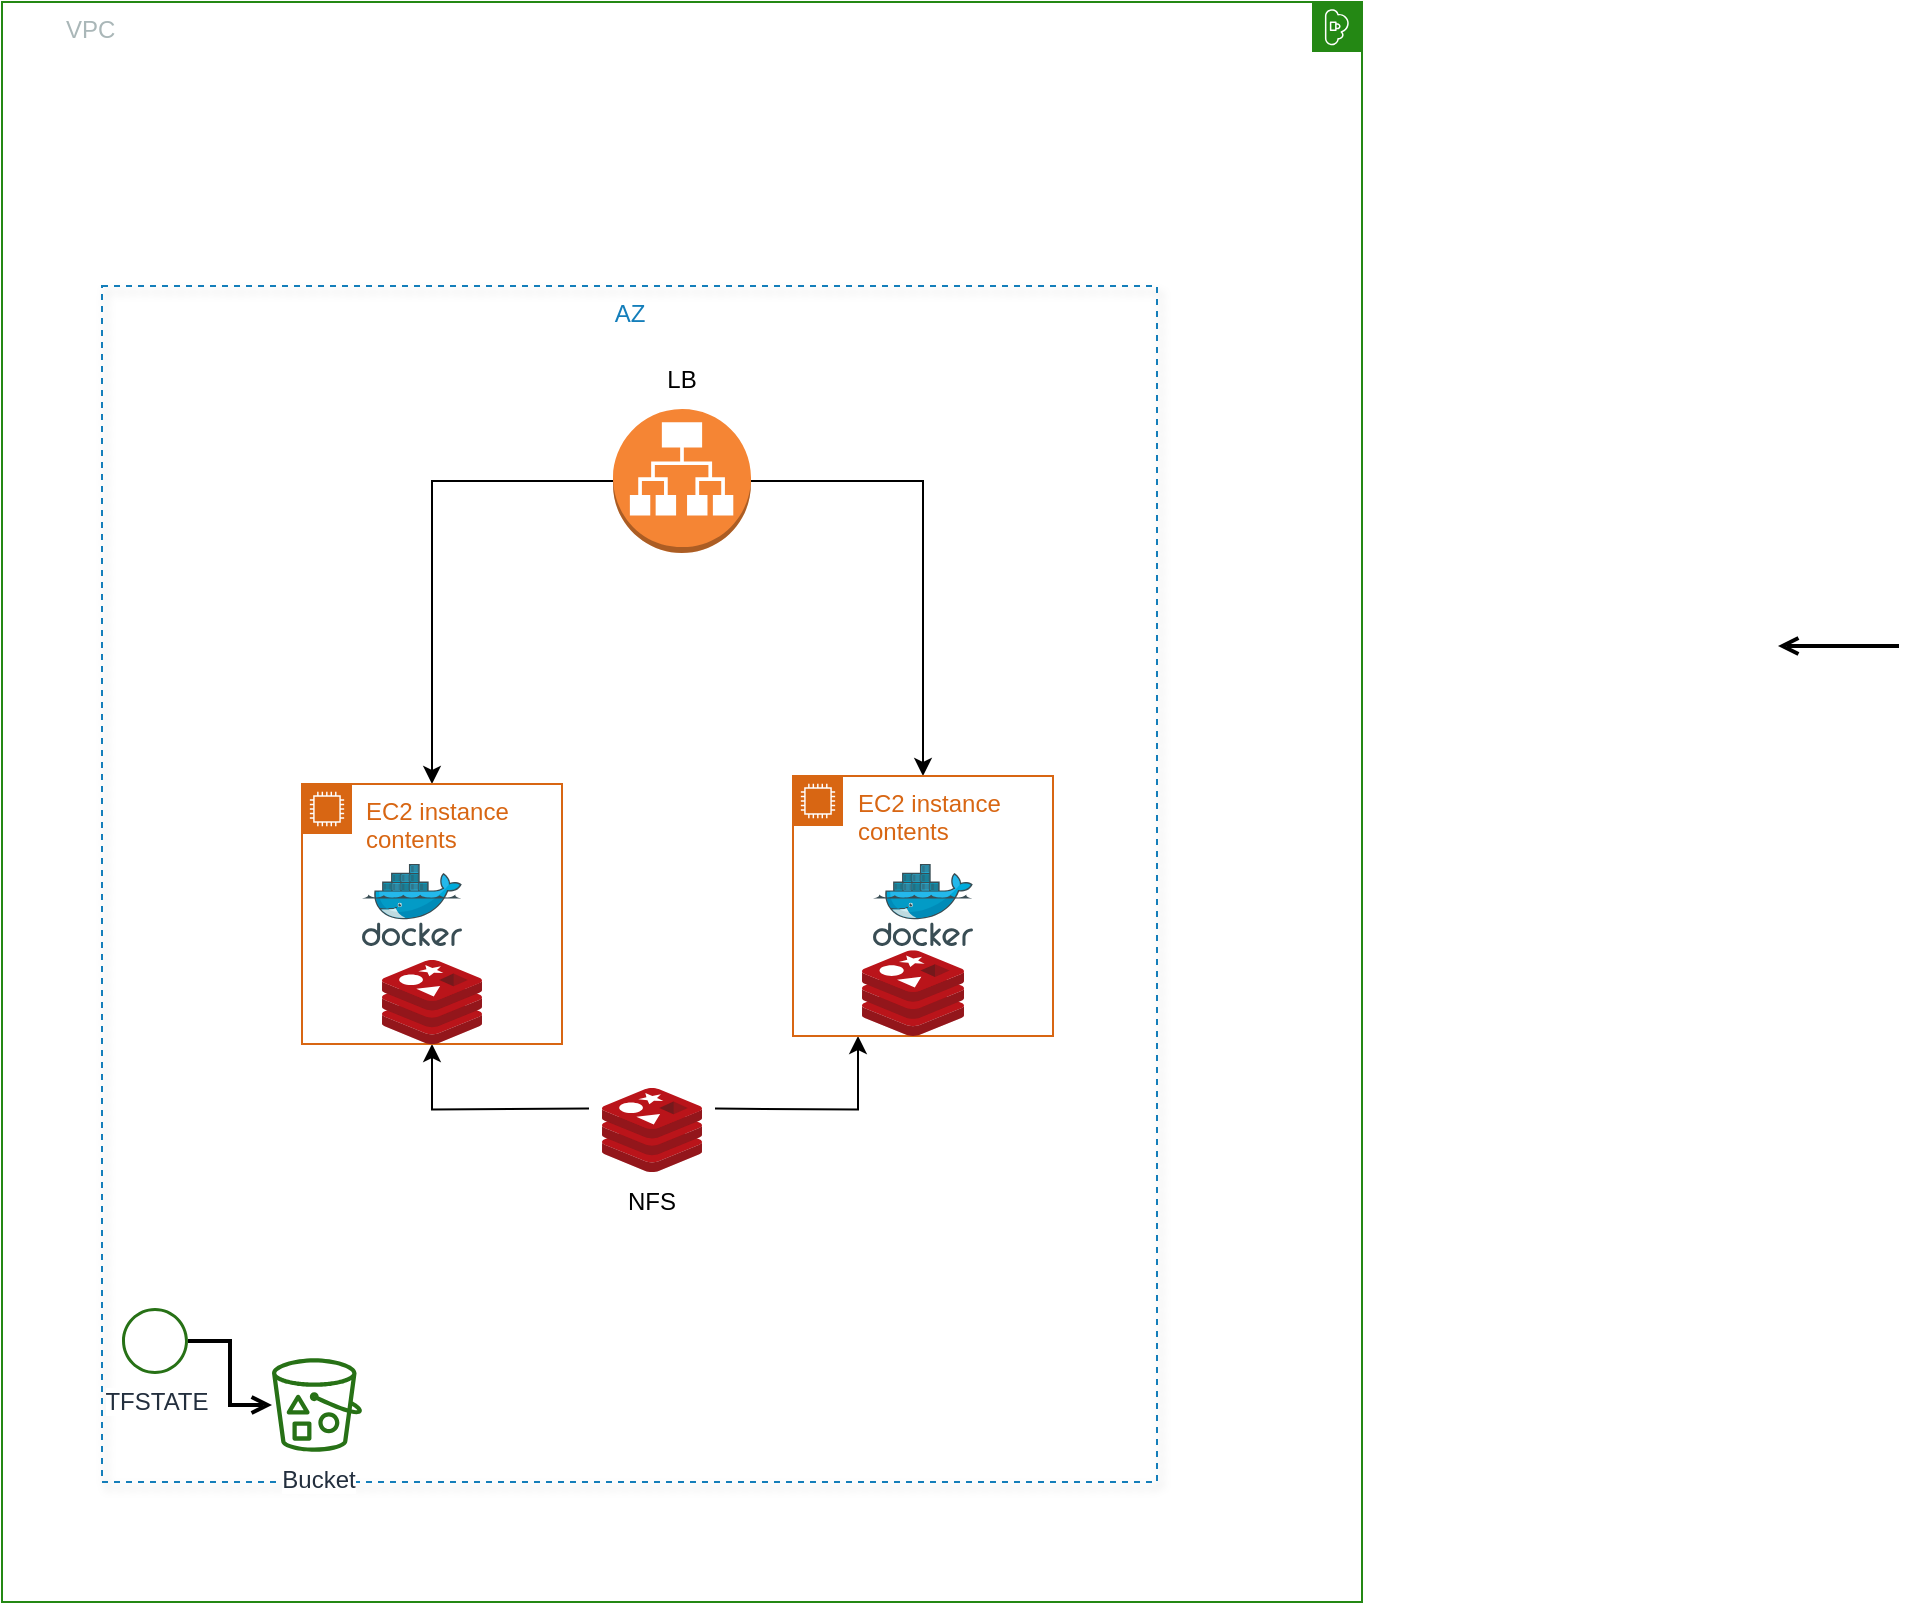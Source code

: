 <mxfile version="21.3.8" type="github">
  <diagram id="Ht1M8jgEwFfnCIfOTk4-" name="Page-1">
    <mxGraphModel dx="912" dy="591" grid="1" gridSize="10" guides="1" tooltips="1" connect="1" arrows="1" fold="1" page="1" pageScale="1" pageWidth="1169" pageHeight="827" math="0" shadow="0">
      <root>
        <mxCell id="0" />
        <mxCell id="1" parent="0" />
        <mxCell id="UEzPUAAOIrF-is8g5C7q-101" value="" style="edgeStyle=orthogonalEdgeStyle;rounded=0;orthogonalLoop=1;jettySize=auto;html=1;endArrow=open;endFill=0;strokeWidth=2;" parent="1" edge="1">
          <mxGeometry relative="1" as="geometry">
            <mxPoint x="1018.5" y="349" as="sourcePoint" />
            <mxPoint x="958.0" y="349" as="targetPoint" />
          </mxGeometry>
        </mxCell>
        <mxCell id="yXgpae6w-7WhHjrB56RB-12" value="VPC" style="points=[[0,0],[0.25,0],[0.5,0],[0.75,0],[1,0],[1,0.25],[1,0.5],[1,0.75],[1,1],[0.75,1],[0.5,1],[0.25,1],[0,1],[0,0.75],[0,0.5],[0,0.25]];outlineConnect=0;gradientColor=none;html=1;whiteSpace=wrap;fontSize=12;fontStyle=0;container=1;pointerEvents=0;collapsible=0;recursiveResize=0;shape=mxgraph.aws4.group;grIcon=mxgraph.aws4.group_vpc;strokeColor=#248814;fillColor=none;verticalAlign=top;align=left;spacingLeft=30;fontColor=#AAB7B8;dashed=0;direction=south;" parent="1" vertex="1">
          <mxGeometry x="70" y="27" width="680" height="800" as="geometry" />
        </mxCell>
        <mxCell id="yXgpae6w-7WhHjrB56RB-6" value="AZ" style="fillColor=none;strokeColor=#147EBA;dashed=1;verticalAlign=top;fontStyle=0;fontColor=#147EBA;whiteSpace=wrap;html=1;shadow=1;" parent="yXgpae6w-7WhHjrB56RB-12" vertex="1">
          <mxGeometry x="50" y="142" width="527.5" height="598" as="geometry" />
        </mxCell>
        <mxCell id="UEzPUAAOIrF-is8g5C7q-76" value="TFSTATE" style="outlineConnect=0;fontColor=#232F3E;gradientColor=none;fillColor=#277116;strokeColor=none;dashed=0;verticalLabelPosition=bottom;verticalAlign=top;align=center;html=1;fontSize=12;fontStyle=0;aspect=fixed;pointerEvents=1;shape=mxgraph.aws4.object;labelBackgroundColor=#ffffff;" parent="yXgpae6w-7WhHjrB56RB-12" vertex="1">
          <mxGeometry x="60" y="653" width="33" height="33" as="geometry" />
        </mxCell>
        <mxCell id="UEzPUAAOIrF-is8g5C7q-77" value="Bucket" style="outlineConnect=0;fontColor=#232F3E;gradientColor=none;fillColor=#277116;strokeColor=none;dashed=0;verticalLabelPosition=bottom;verticalAlign=top;align=center;html=1;fontSize=12;fontStyle=0;aspect=fixed;pointerEvents=1;shape=mxgraph.aws4.bucket_with_objects;labelBackgroundColor=#ffffff;" parent="yXgpae6w-7WhHjrB56RB-12" vertex="1">
          <mxGeometry x="135" y="678.1" width="45" height="46.8" as="geometry" />
        </mxCell>
        <mxCell id="UEzPUAAOIrF-is8g5C7q-88" value="" style="edgeStyle=orthogonalEdgeStyle;rounded=0;orthogonalLoop=1;jettySize=auto;html=1;endArrow=open;endFill=0;strokeWidth=2;" parent="yXgpae6w-7WhHjrB56RB-12" source="UEzPUAAOIrF-is8g5C7q-76" target="UEzPUAAOIrF-is8g5C7q-77" edge="1">
          <mxGeometry relative="1" as="geometry" />
        </mxCell>
        <mxCell id="yXgpae6w-7WhHjrB56RB-26" style="edgeStyle=orthogonalEdgeStyle;rounded=0;orthogonalLoop=1;jettySize=auto;html=1;exitX=0.95;exitY=0.05;exitDx=0;exitDy=0;exitPerimeter=0;entryX=0.25;entryY=1;entryDx=0;entryDy=0;fontFamily=Helvetica;fontSize=12;fontColor=default;" parent="yXgpae6w-7WhHjrB56RB-12" target="yXgpae6w-7WhHjrB56RB-25" edge="1">
          <mxGeometry relative="1" as="geometry">
            <mxPoint x="356.5" y="553.3" as="sourcePoint" />
          </mxGeometry>
        </mxCell>
        <mxCell id="yXgpae6w-7WhHjrB56RB-27" style="edgeStyle=orthogonalEdgeStyle;rounded=0;orthogonalLoop=1;jettySize=auto;html=1;exitX=0.05;exitY=0.05;exitDx=0;exitDy=0;exitPerimeter=0;fontFamily=Helvetica;fontSize=12;fontColor=default;" parent="yXgpae6w-7WhHjrB56RB-12" target="yXgpae6w-7WhHjrB56RB-24" edge="1">
          <mxGeometry relative="1" as="geometry">
            <mxPoint x="293.5" y="553.3" as="sourcePoint" />
          </mxGeometry>
        </mxCell>
        <mxCell id="yXgpae6w-7WhHjrB56RB-30" style="edgeStyle=orthogonalEdgeStyle;rounded=0;orthogonalLoop=1;jettySize=auto;html=1;exitX=0;exitY=0.5;exitDx=0;exitDy=0;exitPerimeter=0;fontFamily=Helvetica;fontSize=12;fontColor=default;" parent="yXgpae6w-7WhHjrB56RB-12" source="yXgpae6w-7WhHjrB56RB-18" target="yXgpae6w-7WhHjrB56RB-24" edge="1">
          <mxGeometry relative="1" as="geometry">
            <mxPoint x="210" y="304" as="targetPoint" />
          </mxGeometry>
        </mxCell>
        <mxCell id="yXgpae6w-7WhHjrB56RB-31" style="edgeStyle=orthogonalEdgeStyle;rounded=0;orthogonalLoop=1;jettySize=auto;html=1;exitX=1;exitY=0.5;exitDx=0;exitDy=0;exitPerimeter=0;fontFamily=Helvetica;fontSize=12;fontColor=default;" parent="yXgpae6w-7WhHjrB56RB-12" source="yXgpae6w-7WhHjrB56RB-18" target="yXgpae6w-7WhHjrB56RB-25" edge="1">
          <mxGeometry relative="1" as="geometry">
            <mxPoint x="451" y="304" as="targetPoint" />
          </mxGeometry>
        </mxCell>
        <mxCell id="yXgpae6w-7WhHjrB56RB-18" value="" style="outlineConnect=0;dashed=0;verticalLabelPosition=bottom;verticalAlign=top;align=center;html=1;shape=mxgraph.aws3.application_load_balancer;fillColor=#F58534;gradientColor=none;" parent="yXgpae6w-7WhHjrB56RB-12" vertex="1">
          <mxGeometry x="305.5" y="203.5" width="69" height="72" as="geometry" />
        </mxCell>
        <mxCell id="yXgpae6w-7WhHjrB56RB-24" value="EC2 instance contents" style="points=[[0,0],[0.25,0],[0.5,0],[0.75,0],[1,0],[1,0.25],[1,0.5],[1,0.75],[1,1],[0.75,1],[0.5,1],[0.25,1],[0,1],[0,0.75],[0,0.5],[0,0.25]];outlineConnect=0;gradientColor=none;html=1;whiteSpace=wrap;fontSize=12;fontStyle=0;container=1;pointerEvents=0;collapsible=0;recursiveResize=0;shape=mxgraph.aws4.group;grIcon=mxgraph.aws4.group_ec2_instance_contents;strokeColor=#D86613;fillColor=none;verticalAlign=top;align=left;spacingLeft=30;fontColor=#D86613;dashed=0;shadow=0;sketch=0;fontFamily=Helvetica;" parent="yXgpae6w-7WhHjrB56RB-12" vertex="1">
          <mxGeometry x="150" y="391" width="130" height="130" as="geometry" />
        </mxCell>
        <mxCell id="yXgpae6w-7WhHjrB56RB-25" value="EC2 instance contents" style="points=[[0,0],[0.25,0],[0.5,0],[0.75,0],[1,0],[1,0.25],[1,0.5],[1,0.75],[1,1],[0.75,1],[0.5,1],[0.25,1],[0,1],[0,0.75],[0,0.5],[0,0.25]];outlineConnect=0;gradientColor=none;html=1;whiteSpace=wrap;fontSize=12;fontStyle=0;container=1;pointerEvents=0;collapsible=0;recursiveResize=0;shape=mxgraph.aws4.group;grIcon=mxgraph.aws4.group_ec2_instance_contents;strokeColor=#D86613;fillColor=none;verticalAlign=top;align=left;spacingLeft=30;fontColor=#D86613;dashed=0;shadow=0;sketch=0;fontFamily=Helvetica;" parent="yXgpae6w-7WhHjrB56RB-12" vertex="1">
          <mxGeometry x="395.5" y="387" width="130" height="130" as="geometry" />
        </mxCell>
        <mxCell id="yXgpae6w-7WhHjrB56RB-39" value="" style="image;sketch=0;aspect=fixed;html=1;points=[];align=center;fontSize=12;image=img/lib/mscae/Docker.svg;shadow=0;dashed=0;pointerEvents=1;fontFamily=Helvetica;fontColor=default;fillColor=#505050;" parent="yXgpae6w-7WhHjrB56RB-25" vertex="1">
          <mxGeometry x="40" y="44" width="50" height="41" as="geometry" />
        </mxCell>
        <mxCell id="yXgpae6w-7WhHjrB56RB-32" value="NFS" style="text;html=1;strokeColor=none;fillColor=none;align=center;verticalAlign=middle;whiteSpace=wrap;rounded=0;fontSize=12;fontFamily=Helvetica;fontColor=default;" parent="yXgpae6w-7WhHjrB56RB-12" vertex="1">
          <mxGeometry x="295" y="585" width="60" height="30" as="geometry" />
        </mxCell>
        <mxCell id="yXgpae6w-7WhHjrB56RB-33" value="LB" style="text;html=1;strokeColor=none;fillColor=none;align=center;verticalAlign=middle;whiteSpace=wrap;rounded=0;fontSize=12;fontFamily=Helvetica;fontColor=default;" parent="yXgpae6w-7WhHjrB56RB-12" vertex="1">
          <mxGeometry x="310" y="173.5" width="60" height="30" as="geometry" />
        </mxCell>
        <mxCell id="yXgpae6w-7WhHjrB56RB-34" value="" style="image;sketch=0;aspect=fixed;html=1;points=[];align=center;fontSize=12;image=img/lib/mscae/Cache_Redis_Product.svg;shadow=0;dashed=0;pointerEvents=1;fontFamily=Helvetica;fontColor=default;fillColor=#505050;" parent="yXgpae6w-7WhHjrB56RB-12" vertex="1">
          <mxGeometry x="300" y="543" width="50" height="42" as="geometry" />
        </mxCell>
        <mxCell id="yXgpae6w-7WhHjrB56RB-35" value="" style="image;sketch=0;aspect=fixed;html=1;points=[];align=center;fontSize=12;image=img/lib/mscae/Cache_Redis_Product.svg;shadow=0;dashed=0;pointerEvents=1;fontFamily=Helvetica;fontColor=default;fillColor=#505050;" parent="yXgpae6w-7WhHjrB56RB-12" vertex="1">
          <mxGeometry x="190" y="479" width="50" height="42" as="geometry" />
        </mxCell>
        <mxCell id="yXgpae6w-7WhHjrB56RB-36" value="" style="image;sketch=0;aspect=fixed;html=1;points=[];align=center;fontSize=12;image=img/lib/mscae/Cache_Redis_Product.svg;shadow=0;dashed=0;pointerEvents=1;fontFamily=Helvetica;fontColor=default;fillColor=#505050;" parent="yXgpae6w-7WhHjrB56RB-12" vertex="1">
          <mxGeometry x="430" y="474.16" width="51" height="42.84" as="geometry" />
        </mxCell>
        <mxCell id="yXgpae6w-7WhHjrB56RB-38" value="" style="image;sketch=0;aspect=fixed;html=1;points=[];align=center;fontSize=12;image=img/lib/mscae/Docker.svg;shadow=0;dashed=0;pointerEvents=1;fontFamily=Helvetica;fontColor=default;fillColor=#505050;" parent="yXgpae6w-7WhHjrB56RB-12" vertex="1">
          <mxGeometry x="180" y="431" width="50" height="41" as="geometry" />
        </mxCell>
      </root>
    </mxGraphModel>
  </diagram>
</mxfile>
